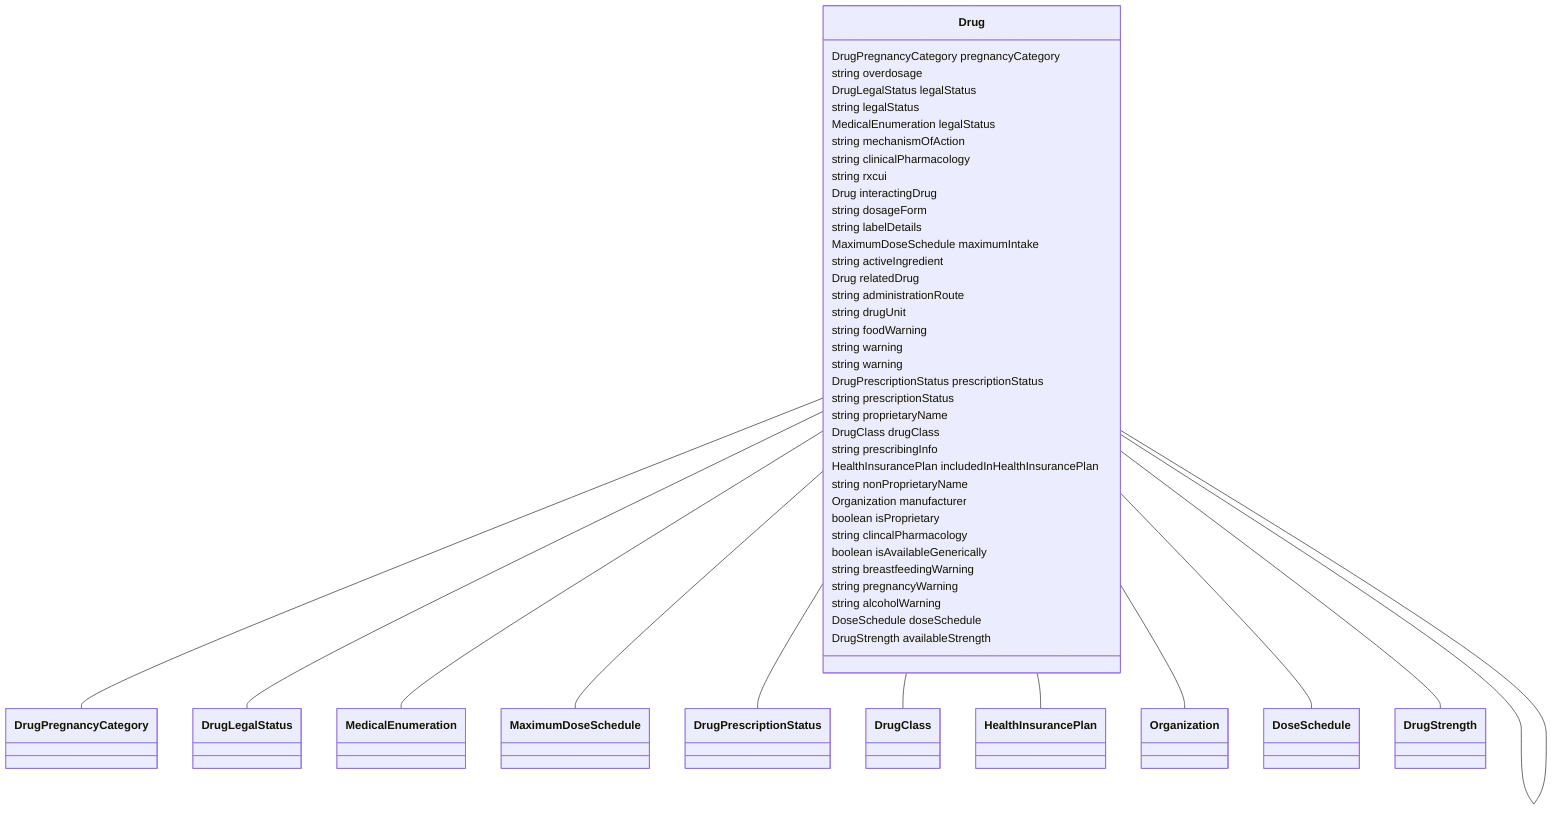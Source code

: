 classDiagram
  Drug -- DrugPregnancyCategory
  Drug -- DrugLegalStatus
  Drug -- MedicalEnumeration
  Drug -- Drug
  Drug -- MaximumDoseSchedule
  Drug -- DrugPrescriptionStatus
  Drug -- DrugClass
  Drug -- HealthInsurancePlan
  Drug -- Organization
  Drug -- DoseSchedule
  Drug -- DrugStrength


class Drug {

  DrugPregnancyCategory pregnancyCategory
  string overdosage
  DrugLegalStatus legalStatus
  string legalStatus
  MedicalEnumeration legalStatus
  string mechanismOfAction
  string clinicalPharmacology
  string rxcui
  Drug interactingDrug
  string dosageForm
  string labelDetails
  MaximumDoseSchedule maximumIntake
  string activeIngredient
  Drug relatedDrug
  string administrationRoute
  string drugUnit
  string foodWarning
  string warning
  string warning
  DrugPrescriptionStatus prescriptionStatus
  string prescriptionStatus
  string proprietaryName
  DrugClass drugClass
  string prescribingInfo
  HealthInsurancePlan includedInHealthInsurancePlan
  string nonProprietaryName
  Organization manufacturer
  boolean isProprietary
  string clincalPharmacology
  boolean isAvailableGenerically
  string breastfeedingWarning
  string pregnancyWarning
  string alcoholWarning
  DoseSchedule doseSchedule
  DrugStrength availableStrength

 }